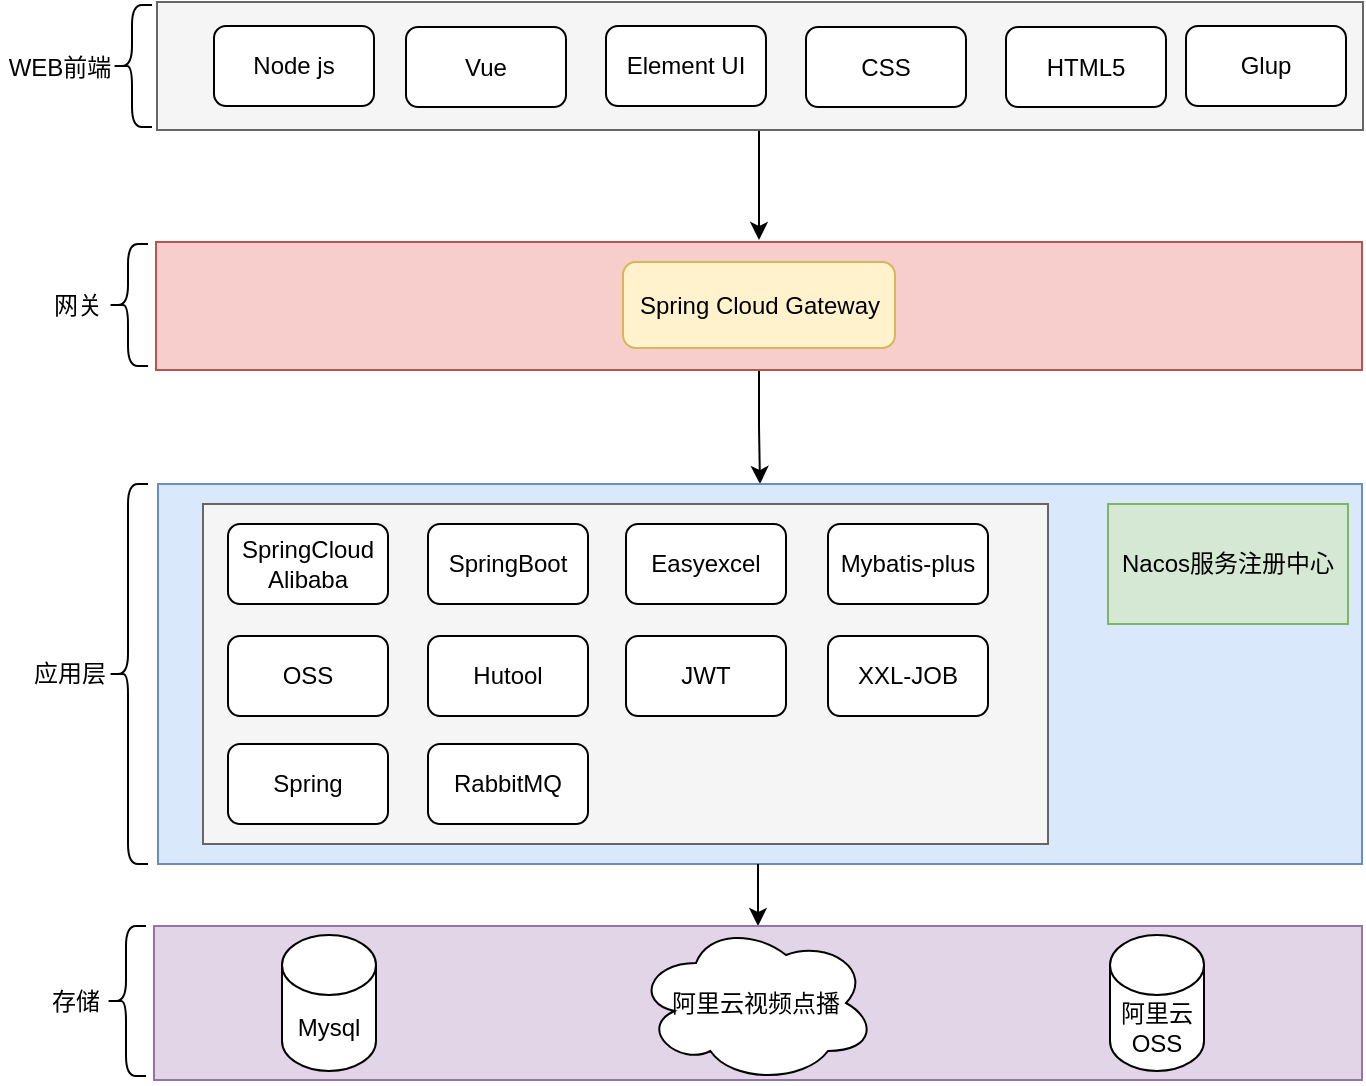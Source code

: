 <mxfile version="21.0.4" type="github">
  <diagram id="u8wVJo2DQlOe6YBrgEo8" name="第 1 页">
    <mxGraphModel dx="1434" dy="1933" grid="1" gridSize="10" guides="1" tooltips="1" connect="1" arrows="1" fold="1" page="1" pageScale="1" pageWidth="827" pageHeight="1169" math="0" shadow="0">
      <root>
        <mxCell id="0" />
        <mxCell id="1" parent="0" />
        <mxCell id="PVqRrBd7mPUw-DmsYHss-14" style="edgeStyle=orthogonalEdgeStyle;rounded=0;orthogonalLoop=1;jettySize=auto;html=1;" parent="1" source="PVqRrBd7mPUw-DmsYHss-1" target="PVqRrBd7mPUw-DmsYHss-13" edge="1">
          <mxGeometry relative="1" as="geometry" />
        </mxCell>
        <mxCell id="PVqRrBd7mPUw-DmsYHss-1" value="" style="rounded=0;whiteSpace=wrap;html=1;fillColor=#f8cecc;strokeColor=#b85450;" parent="1" vertex="1">
          <mxGeometry x="114" y="56" width="603" height="64" as="geometry" />
        </mxCell>
        <mxCell id="PVqRrBd7mPUw-DmsYHss-5" value="网关" style="text;html=1;strokeColor=none;fillColor=none;align=center;verticalAlign=middle;whiteSpace=wrap;rounded=0;" parent="1" vertex="1">
          <mxGeometry x="45" y="73" width="60" height="30" as="geometry" />
        </mxCell>
        <mxCell id="PVqRrBd7mPUw-DmsYHss-6" value="" style="shape=curlyBracket;whiteSpace=wrap;html=1;rounded=1;" parent="1" vertex="1">
          <mxGeometry x="90" y="57" width="20" height="61" as="geometry" />
        </mxCell>
        <mxCell id="PVqRrBd7mPUw-DmsYHss-11" value="Spring Cloud Gateway" style="rounded=1;whiteSpace=wrap;html=1;fillColor=#fff2cc;strokeColor=#d6b656;" parent="1" vertex="1">
          <mxGeometry x="347.5" y="66" width="136" height="43" as="geometry" />
        </mxCell>
        <mxCell id="PVqRrBd7mPUw-DmsYHss-13" value="" style="rounded=0;whiteSpace=wrap;html=1;fillColor=#dae8fc;strokeColor=#6c8ebf;" parent="1" vertex="1">
          <mxGeometry x="115" y="177" width="602" height="190" as="geometry" />
        </mxCell>
        <mxCell id="PVqRrBd7mPUw-DmsYHss-16" value="" style="rounded=0;whiteSpace=wrap;html=1;fillColor=#f5f5f5;fontColor=#333333;strokeColor=#666666;" parent="1" vertex="1">
          <mxGeometry x="137.5" y="187" width="422.5" height="170" as="geometry" />
        </mxCell>
        <mxCell id="PVqRrBd7mPUw-DmsYHss-17" value="Nacos服务注册中心" style="rounded=0;whiteSpace=wrap;html=1;fillColor=#d5e8d4;strokeColor=#82b366;" parent="1" vertex="1">
          <mxGeometry x="590" y="187" width="120" height="60" as="geometry" />
        </mxCell>
        <mxCell id="PVqRrBd7mPUw-DmsYHss-18" value="SpringCloud Alibaba" style="rounded=1;whiteSpace=wrap;html=1;" parent="1" vertex="1">
          <mxGeometry x="150" y="197" width="80" height="40" as="geometry" />
        </mxCell>
        <mxCell id="PVqRrBd7mPUw-DmsYHss-19" value="Mybatis-plus" style="rounded=1;whiteSpace=wrap;html=1;" parent="1" vertex="1">
          <mxGeometry x="450" y="197" width="80" height="40" as="geometry" />
        </mxCell>
        <mxCell id="PVqRrBd7mPUw-DmsYHss-20" value="Easyexcel" style="rounded=1;whiteSpace=wrap;html=1;" parent="1" vertex="1">
          <mxGeometry x="349" y="197" width="80" height="40" as="geometry" />
        </mxCell>
        <mxCell id="PVqRrBd7mPUw-DmsYHss-21" value="SpringBoot" style="rounded=1;whiteSpace=wrap;html=1;" parent="1" vertex="1">
          <mxGeometry x="250" y="197" width="80" height="40" as="geometry" />
        </mxCell>
        <mxCell id="PVqRrBd7mPUw-DmsYHss-22" value="OSS" style="rounded=1;whiteSpace=wrap;html=1;" parent="1" vertex="1">
          <mxGeometry x="150" y="253" width="80" height="40" as="geometry" />
        </mxCell>
        <mxCell id="PVqRrBd7mPUw-DmsYHss-23" value="Hutool" style="rounded=1;whiteSpace=wrap;html=1;" parent="1" vertex="1">
          <mxGeometry x="250" y="253" width="80" height="40" as="geometry" />
        </mxCell>
        <mxCell id="PVqRrBd7mPUw-DmsYHss-24" value="JWT" style="rounded=1;whiteSpace=wrap;html=1;" parent="1" vertex="1">
          <mxGeometry x="349" y="253" width="80" height="40" as="geometry" />
        </mxCell>
        <mxCell id="PVqRrBd7mPUw-DmsYHss-25" value="XXL-JOB" style="rounded=1;whiteSpace=wrap;html=1;" parent="1" vertex="1">
          <mxGeometry x="450" y="253" width="80" height="40" as="geometry" />
        </mxCell>
        <mxCell id="PVqRrBd7mPUw-DmsYHss-27" value="应用层" style="text;html=1;strokeColor=none;fillColor=none;align=center;verticalAlign=middle;whiteSpace=wrap;rounded=0;" parent="1" vertex="1">
          <mxGeometry x="41" y="257" width="60" height="30" as="geometry" />
        </mxCell>
        <mxCell id="PVqRrBd7mPUw-DmsYHss-28" value="" style="shape=curlyBracket;whiteSpace=wrap;html=1;rounded=1;" parent="1" vertex="1">
          <mxGeometry x="90" y="177" width="20" height="190" as="geometry" />
        </mxCell>
        <mxCell id="hQAY4YPMy0V7uSDmqReH-1" style="edgeStyle=orthogonalEdgeStyle;curved=1;rounded=0;orthogonalLoop=1;jettySize=auto;html=1;entryX=0.5;entryY=0;entryDx=0;entryDy=0;" parent="1" target="hQAY4YPMy0V7uSDmqReH-2" edge="1">
          <mxGeometry relative="1" as="geometry">
            <mxPoint x="415" y="367" as="sourcePoint" />
          </mxGeometry>
        </mxCell>
        <mxCell id="hQAY4YPMy0V7uSDmqReH-2" value="" style="rounded=0;whiteSpace=wrap;html=1;fillColor=#e1d5e7;strokeColor=#9673a6;" parent="1" vertex="1">
          <mxGeometry x="113" y="398" width="604" height="77" as="geometry" />
        </mxCell>
        <mxCell id="hQAY4YPMy0V7uSDmqReH-3" value="Mysql" style="shape=cylinder3;whiteSpace=wrap;html=1;boundedLbl=1;backgroundOutline=1;size=15;rounded=0;" parent="1" vertex="1">
          <mxGeometry x="177" y="402.5" width="47" height="68" as="geometry" />
        </mxCell>
        <mxCell id="hQAY4YPMy0V7uSDmqReH-5" value="存储" style="text;html=1;strokeColor=none;fillColor=none;align=center;verticalAlign=middle;whiteSpace=wrap;rounded=0;" parent="1" vertex="1">
          <mxGeometry x="44" y="420.5" width="60" height="30" as="geometry" />
        </mxCell>
        <mxCell id="hQAY4YPMy0V7uSDmqReH-6" value="" style="shape=curlyBracket;whiteSpace=wrap;html=1;rounded=1;" parent="1" vertex="1">
          <mxGeometry x="89" y="398" width="20" height="75" as="geometry" />
        </mxCell>
        <mxCell id="hQAY4YPMy0V7uSDmqReH-7" value="阿里云OSS" style="shape=cylinder3;whiteSpace=wrap;html=1;boundedLbl=1;backgroundOutline=1;size=15;rounded=0;" parent="1" vertex="1">
          <mxGeometry x="591" y="402.5" width="47" height="68" as="geometry" />
        </mxCell>
        <mxCell id="hQAY4YPMy0V7uSDmqReH-20" style="edgeStyle=orthogonalEdgeStyle;rounded=0;orthogonalLoop=1;jettySize=auto;html=1;entryX=0.5;entryY=0;entryDx=0;entryDy=0;" parent="1" source="hQAY4YPMy0V7uSDmqReH-8" edge="1">
          <mxGeometry relative="1" as="geometry">
            <mxPoint x="415.5" y="55" as="targetPoint" />
          </mxGeometry>
        </mxCell>
        <mxCell id="hQAY4YPMy0V7uSDmqReH-8" value="" style="rounded=0;whiteSpace=wrap;html=1;fillColor=#f5f5f5;strokeColor=#666666;fontColor=#333333;" parent="1" vertex="1">
          <mxGeometry x="114.5" y="-64" width="603" height="64" as="geometry" />
        </mxCell>
        <mxCell id="hQAY4YPMy0V7uSDmqReH-9" value="WEB前端" style="text;html=1;strokeColor=none;fillColor=none;align=center;verticalAlign=middle;whiteSpace=wrap;rounded=0;" parent="1" vertex="1">
          <mxGeometry x="36" y="-46.5" width="60" height="30" as="geometry" />
        </mxCell>
        <mxCell id="hQAY4YPMy0V7uSDmqReH-10" value="" style="shape=curlyBracket;whiteSpace=wrap;html=1;rounded=1;" parent="1" vertex="1">
          <mxGeometry x="92" y="-62.5" width="20" height="61" as="geometry" />
        </mxCell>
        <mxCell id="hQAY4YPMy0V7uSDmqReH-11" value="Vue" style="rounded=1;whiteSpace=wrap;html=1;" parent="1" vertex="1">
          <mxGeometry x="239" y="-51.5" width="80" height="40" as="geometry" />
        </mxCell>
        <mxCell id="hQAY4YPMy0V7uSDmqReH-12" value="Element UI" style="rounded=1;whiteSpace=wrap;html=1;" parent="1" vertex="1">
          <mxGeometry x="339" y="-52" width="80" height="40" as="geometry" />
        </mxCell>
        <mxCell id="hQAY4YPMy0V7uSDmqReH-13" value="CSS" style="rounded=1;whiteSpace=wrap;html=1;" parent="1" vertex="1">
          <mxGeometry x="439" y="-51.5" width="80" height="40" as="geometry" />
        </mxCell>
        <mxCell id="hQAY4YPMy0V7uSDmqReH-14" value="HTML5" style="rounded=1;whiteSpace=wrap;html=1;" parent="1" vertex="1">
          <mxGeometry x="539" y="-51.5" width="80" height="40" as="geometry" />
        </mxCell>
        <mxCell id="hQAY4YPMy0V7uSDmqReH-15" value="Node js" style="rounded=1;whiteSpace=wrap;html=1;" parent="1" vertex="1">
          <mxGeometry x="143" y="-52" width="80" height="40" as="geometry" />
        </mxCell>
        <mxCell id="hQAY4YPMy0V7uSDmqReH-16" value="Glup" style="rounded=1;whiteSpace=wrap;html=1;" parent="1" vertex="1">
          <mxGeometry x="629" y="-52" width="80" height="40" as="geometry" />
        </mxCell>
        <mxCell id="hQAY4YPMy0V7uSDmqReH-17" value="Spring" style="rounded=1;whiteSpace=wrap;html=1;" parent="1" vertex="1">
          <mxGeometry x="150" y="307" width="80" height="40" as="geometry" />
        </mxCell>
        <mxCell id="hQAY4YPMy0V7uSDmqReH-18" value="RabbitMQ" style="rounded=1;whiteSpace=wrap;html=1;" parent="1" vertex="1">
          <mxGeometry x="250" y="307" width="80" height="40" as="geometry" />
        </mxCell>
        <mxCell id="PwBGRIlCVXF5lrzl0t3U-1" value="阿里云视频点播" style="ellipse;shape=cloud;whiteSpace=wrap;html=1;" vertex="1" parent="1">
          <mxGeometry x="354" y="396.5" width="120" height="80" as="geometry" />
        </mxCell>
      </root>
    </mxGraphModel>
  </diagram>
</mxfile>
